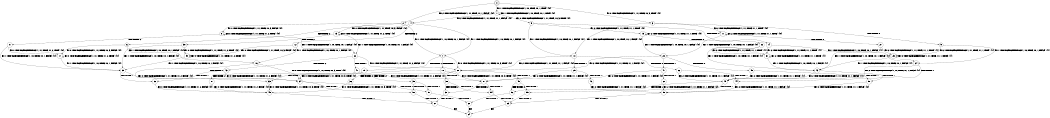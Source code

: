 digraph BCG {
size = "7, 10.5";
center = TRUE;
node [shape = circle];
0 [peripheries = 2];
0 -> 1 [label = "EX !1 !ATOMIC_EXCH_BRANCH (1, +0, TRUE, +0, 1, TRUE) !{0}"];
0 -> 2 [label = "EX !2 !ATOMIC_EXCH_BRANCH (1, +1, TRUE, +1, 1, FALSE) !{0}"];
0 -> 3 [label = "EX !0 !ATOMIC_EXCH_BRANCH (1, +1, TRUE, +0, 3, TRUE) !{0}"];
1 -> 4 [label = "EX !2 !ATOMIC_EXCH_BRANCH (1, +1, TRUE, +1, 1, FALSE) !{0}"];
1 -> 5 [label = "EX !0 !ATOMIC_EXCH_BRANCH (1, +1, TRUE, +0, 3, TRUE) !{0}"];
1 -> 1 [label = "EX !1 !ATOMIC_EXCH_BRANCH (1, +0, TRUE, +0, 1, TRUE) !{0}"];
2 -> 6 [label = "TERMINATE !2"];
2 -> 7 [label = "EX !1 !ATOMIC_EXCH_BRANCH (1, +0, TRUE, +0, 1, FALSE) !{0}"];
2 -> 8 [label = "EX !0 !ATOMIC_EXCH_BRANCH (1, +1, TRUE, +0, 3, FALSE) !{0}"];
3 -> 9 [label = "TERMINATE !0"];
3 -> 10 [label = "EX !1 !ATOMIC_EXCH_BRANCH (1, +0, TRUE, +0, 1, FALSE) !{0}"];
3 -> 11 [label = "EX !2 !ATOMIC_EXCH_BRANCH (1, +1, TRUE, +1, 1, TRUE) !{0}"];
4 -> 12 [label = "TERMINATE !2"];
4 -> 13 [label = "EX !0 !ATOMIC_EXCH_BRANCH (1, +1, TRUE, +0, 3, FALSE) !{0}"];
4 -> 7 [label = "EX !1 !ATOMIC_EXCH_BRANCH (1, +0, TRUE, +0, 1, FALSE) !{0}"];
5 -> 14 [label = "TERMINATE !0"];
5 -> 15 [label = "EX !2 !ATOMIC_EXCH_BRANCH (1, +1, TRUE, +1, 1, TRUE) !{0}"];
5 -> 10 [label = "EX !1 !ATOMIC_EXCH_BRANCH (1, +0, TRUE, +0, 1, FALSE) !{0}"];
6 -> 16 [label = "EX !1 !ATOMIC_EXCH_BRANCH (1, +0, TRUE, +0, 1, FALSE) !{0}"];
6 -> 17 [label = "EX !0 !ATOMIC_EXCH_BRANCH (1, +1, TRUE, +0, 3, FALSE) !{0}"];
7 -> 18 [label = "TERMINATE !1"];
7 -> 19 [label = "TERMINATE !2"];
7 -> 20 [label = "EX !0 !ATOMIC_EXCH_BRANCH (1, +1, TRUE, +0, 3, TRUE) !{0}"];
8 -> 21 [label = "TERMINATE !2"];
8 -> 22 [label = "EX !1 !ATOMIC_EXCH_BRANCH (1, +0, TRUE, +0, 1, FALSE) !{0}"];
8 -> 8 [label = "EX !0 !ATOMIC_EXCH_BRANCH (1, +1, TRUE, +1, 2, TRUE) !{0}"];
9 -> 23 [label = "EX !2 !ATOMIC_EXCH_BRANCH (1, +1, TRUE, +1, 1, TRUE) !{1}"];
9 -> 24 [label = "EX !1 !ATOMIC_EXCH_BRANCH (1, +0, TRUE, +0, 1, FALSE) !{1}"];
10 -> 25 [label = "TERMINATE !1"];
10 -> 26 [label = "TERMINATE !0"];
10 -> 20 [label = "EX !2 !ATOMIC_EXCH_BRANCH (1, +1, TRUE, +1, 1, FALSE) !{0}"];
11 -> 27 [label = "TERMINATE !0"];
11 -> 28 [label = "EX !1 !ATOMIC_EXCH_BRANCH (1, +0, TRUE, +0, 1, FALSE) !{0}"];
11 -> 11 [label = "EX !2 !ATOMIC_EXCH_BRANCH (1, +1, TRUE, +1, 1, TRUE) !{0}"];
12 -> 29 [label = "EX !0 !ATOMIC_EXCH_BRANCH (1, +1, TRUE, +0, 3, FALSE) !{0}"];
12 -> 16 [label = "EX !1 !ATOMIC_EXCH_BRANCH (1, +0, TRUE, +0, 1, FALSE) !{0}"];
13 -> 30 [label = "TERMINATE !2"];
13 -> 22 [label = "EX !1 !ATOMIC_EXCH_BRANCH (1, +0, TRUE, +0, 1, FALSE) !{0}"];
13 -> 13 [label = "EX !0 !ATOMIC_EXCH_BRANCH (1, +1, TRUE, +1, 2, TRUE) !{0}"];
14 -> 31 [label = "EX !2 !ATOMIC_EXCH_BRANCH (1, +1, TRUE, +1, 1, TRUE) !{1}"];
14 -> 24 [label = "EX !1 !ATOMIC_EXCH_BRANCH (1, +0, TRUE, +0, 1, FALSE) !{1}"];
15 -> 32 [label = "TERMINATE !0"];
15 -> 15 [label = "EX !2 !ATOMIC_EXCH_BRANCH (1, +1, TRUE, +1, 1, TRUE) !{0}"];
15 -> 28 [label = "EX !1 !ATOMIC_EXCH_BRANCH (1, +0, TRUE, +0, 1, FALSE) !{0}"];
16 -> 33 [label = "TERMINATE !1"];
16 -> 34 [label = "EX !0 !ATOMIC_EXCH_BRANCH (1, +1, TRUE, +0, 3, TRUE) !{0}"];
17 -> 35 [label = "EX !1 !ATOMIC_EXCH_BRANCH (1, +0, TRUE, +0, 1, FALSE) !{0}"];
17 -> 17 [label = "EX !0 !ATOMIC_EXCH_BRANCH (1, +1, TRUE, +1, 2, TRUE) !{0}"];
18 -> 36 [label = "TERMINATE !2"];
18 -> 37 [label = "EX !0 !ATOMIC_EXCH_BRANCH (1, +1, TRUE, +0, 3, TRUE) !{0}"];
19 -> 33 [label = "TERMINATE !1"];
19 -> 34 [label = "EX !0 !ATOMIC_EXCH_BRANCH (1, +1, TRUE, +0, 3, TRUE) !{0}"];
20 -> 38 [label = "TERMINATE !1"];
20 -> 39 [label = "TERMINATE !2"];
20 -> 40 [label = "TERMINATE !0"];
21 -> 35 [label = "EX !1 !ATOMIC_EXCH_BRANCH (1, +0, TRUE, +0, 1, FALSE) !{0}"];
21 -> 17 [label = "EX !0 !ATOMIC_EXCH_BRANCH (1, +1, TRUE, +1, 2, TRUE) !{0}"];
22 -> 41 [label = "TERMINATE !1"];
22 -> 42 [label = "TERMINATE !2"];
22 -> 20 [label = "EX !0 !ATOMIC_EXCH_BRANCH (1, +1, TRUE, +1, 2, FALSE) !{0}"];
23 -> 43 [label = "EX !1 !ATOMIC_EXCH_BRANCH (1, +0, TRUE, +0, 1, FALSE) !{1}"];
23 -> 23 [label = "EX !2 !ATOMIC_EXCH_BRANCH (1, +1, TRUE, +1, 1, TRUE) !{1}"];
24 -> 44 [label = "TERMINATE !1"];
24 -> 45 [label = "EX !2 !ATOMIC_EXCH_BRANCH (1, +1, TRUE, +1, 1, FALSE) !{1}"];
25 -> 46 [label = "TERMINATE !0"];
25 -> 37 [label = "EX !2 !ATOMIC_EXCH_BRANCH (1, +1, TRUE, +1, 1, FALSE) !{0}"];
26 -> 44 [label = "TERMINATE !1"];
26 -> 45 [label = "EX !2 !ATOMIC_EXCH_BRANCH (1, +1, TRUE, +1, 1, FALSE) !{1}"];
27 -> 43 [label = "EX !1 !ATOMIC_EXCH_BRANCH (1, +0, TRUE, +0, 1, FALSE) !{1}"];
27 -> 23 [label = "EX !2 !ATOMIC_EXCH_BRANCH (1, +1, TRUE, +1, 1, TRUE) !{1}"];
28 -> 47 [label = "TERMINATE !1"];
28 -> 48 [label = "TERMINATE !0"];
28 -> 20 [label = "EX !2 !ATOMIC_EXCH_BRANCH (1, +1, TRUE, +1, 1, FALSE) !{0}"];
29 -> 35 [label = "EX !1 !ATOMIC_EXCH_BRANCH (1, +0, TRUE, +0, 1, FALSE) !{0}"];
29 -> 29 [label = "EX !0 !ATOMIC_EXCH_BRANCH (1, +1, TRUE, +1, 2, TRUE) !{0}"];
30 -> 35 [label = "EX !1 !ATOMIC_EXCH_BRANCH (1, +0, TRUE, +0, 1, FALSE) !{0}"];
30 -> 29 [label = "EX !0 !ATOMIC_EXCH_BRANCH (1, +1, TRUE, +1, 2, TRUE) !{0}"];
31 -> 31 [label = "EX !2 !ATOMIC_EXCH_BRANCH (1, +1, TRUE, +1, 1, TRUE) !{1}"];
31 -> 43 [label = "EX !1 !ATOMIC_EXCH_BRANCH (1, +0, TRUE, +0, 1, FALSE) !{1}"];
32 -> 31 [label = "EX !2 !ATOMIC_EXCH_BRANCH (1, +1, TRUE, +1, 1, TRUE) !{1}"];
32 -> 43 [label = "EX !1 !ATOMIC_EXCH_BRANCH (1, +0, TRUE, +0, 1, FALSE) !{1}"];
33 -> 49 [label = "EX !0 !ATOMIC_EXCH_BRANCH (1, +1, TRUE, +0, 3, TRUE) !{0}"];
34 -> 50 [label = "TERMINATE !1"];
34 -> 51 [label = "TERMINATE !0"];
35 -> 52 [label = "TERMINATE !1"];
35 -> 34 [label = "EX !0 !ATOMIC_EXCH_BRANCH (1, +1, TRUE, +1, 2, FALSE) !{0}"];
36 -> 49 [label = "EX !0 !ATOMIC_EXCH_BRANCH (1, +1, TRUE, +0, 3, TRUE) !{0}"];
37 -> 53 [label = "TERMINATE !2"];
37 -> 54 [label = "TERMINATE !0"];
38 -> 53 [label = "TERMINATE !2"];
38 -> 54 [label = "TERMINATE !0"];
39 -> 50 [label = "TERMINATE !1"];
39 -> 51 [label = "TERMINATE !0"];
40 -> 55 [label = "TERMINATE !1"];
40 -> 56 [label = "TERMINATE !2"];
41 -> 57 [label = "TERMINATE !2"];
41 -> 37 [label = "EX !0 !ATOMIC_EXCH_BRANCH (1, +1, TRUE, +1, 2, FALSE) !{0}"];
42 -> 52 [label = "TERMINATE !1"];
42 -> 34 [label = "EX !0 !ATOMIC_EXCH_BRANCH (1, +1, TRUE, +1, 2, FALSE) !{0}"];
43 -> 58 [label = "TERMINATE !1"];
43 -> 45 [label = "EX !2 !ATOMIC_EXCH_BRANCH (1, +1, TRUE, +1, 1, FALSE) !{1}"];
44 -> 59 [label = "EX !2 !ATOMIC_EXCH_BRANCH (1, +1, TRUE, +1, 1, FALSE) !{2}"];
45 -> 55 [label = "TERMINATE !1"];
45 -> 56 [label = "TERMINATE !2"];
46 -> 59 [label = "EX !2 !ATOMIC_EXCH_BRANCH (1, +1, TRUE, +1, 1, FALSE) !{2}"];
47 -> 60 [label = "TERMINATE !0"];
47 -> 37 [label = "EX !2 !ATOMIC_EXCH_BRANCH (1, +1, TRUE, +1, 1, FALSE) !{0}"];
48 -> 58 [label = "TERMINATE !1"];
48 -> 45 [label = "EX !2 !ATOMIC_EXCH_BRANCH (1, +1, TRUE, +1, 1, FALSE) !{1}"];
49 -> 61 [label = "TERMINATE !0"];
50 -> 61 [label = "TERMINATE !0"];
51 -> 62 [label = "TERMINATE !1"];
52 -> 49 [label = "EX !0 !ATOMIC_EXCH_BRANCH (1, +1, TRUE, +1, 2, FALSE) !{0}"];
53 -> 61 [label = "TERMINATE !0"];
54 -> 63 [label = "TERMINATE !2"];
55 -> 63 [label = "TERMINATE !2"];
56 -> 62 [label = "TERMINATE !1"];
57 -> 49 [label = "EX !0 !ATOMIC_EXCH_BRANCH (1, +1, TRUE, +1, 2, FALSE) !{0}"];
58 -> 59 [label = "EX !2 !ATOMIC_EXCH_BRANCH (1, +1, TRUE, +1, 1, FALSE) !{2}"];
59 -> 63 [label = "TERMINATE !2"];
60 -> 59 [label = "EX !2 !ATOMIC_EXCH_BRANCH (1, +1, TRUE, +1, 1, FALSE) !{2}"];
61 -> 64 [label = "exit"];
62 -> 64 [label = "exit"];
63 -> 64 [label = "exit"];
}
